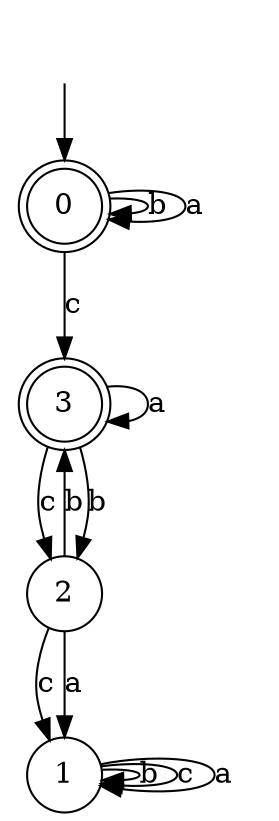 digraph g {
__start [label=""shape=none]
	0[shape="doublecircle" label="0"]
	1[shape="circle" label="1"]
	2[shape="circle" label="2"]
	3[shape="doublecircle" label="3"]
__start -> 0
	0->0 [label="b"]
	0->3 [label="c"]
	0->0 [label="a"]
	1->1 [label="b"]
	1->1 [label="c"]
	1->1 [label="a"]
	2->3 [label="b"]
	2->1 [label="c"]
	2->1 [label="a"]
	3->2 [label="b"]
	3->2 [label="c"]
	3->3 [label="a"]
}